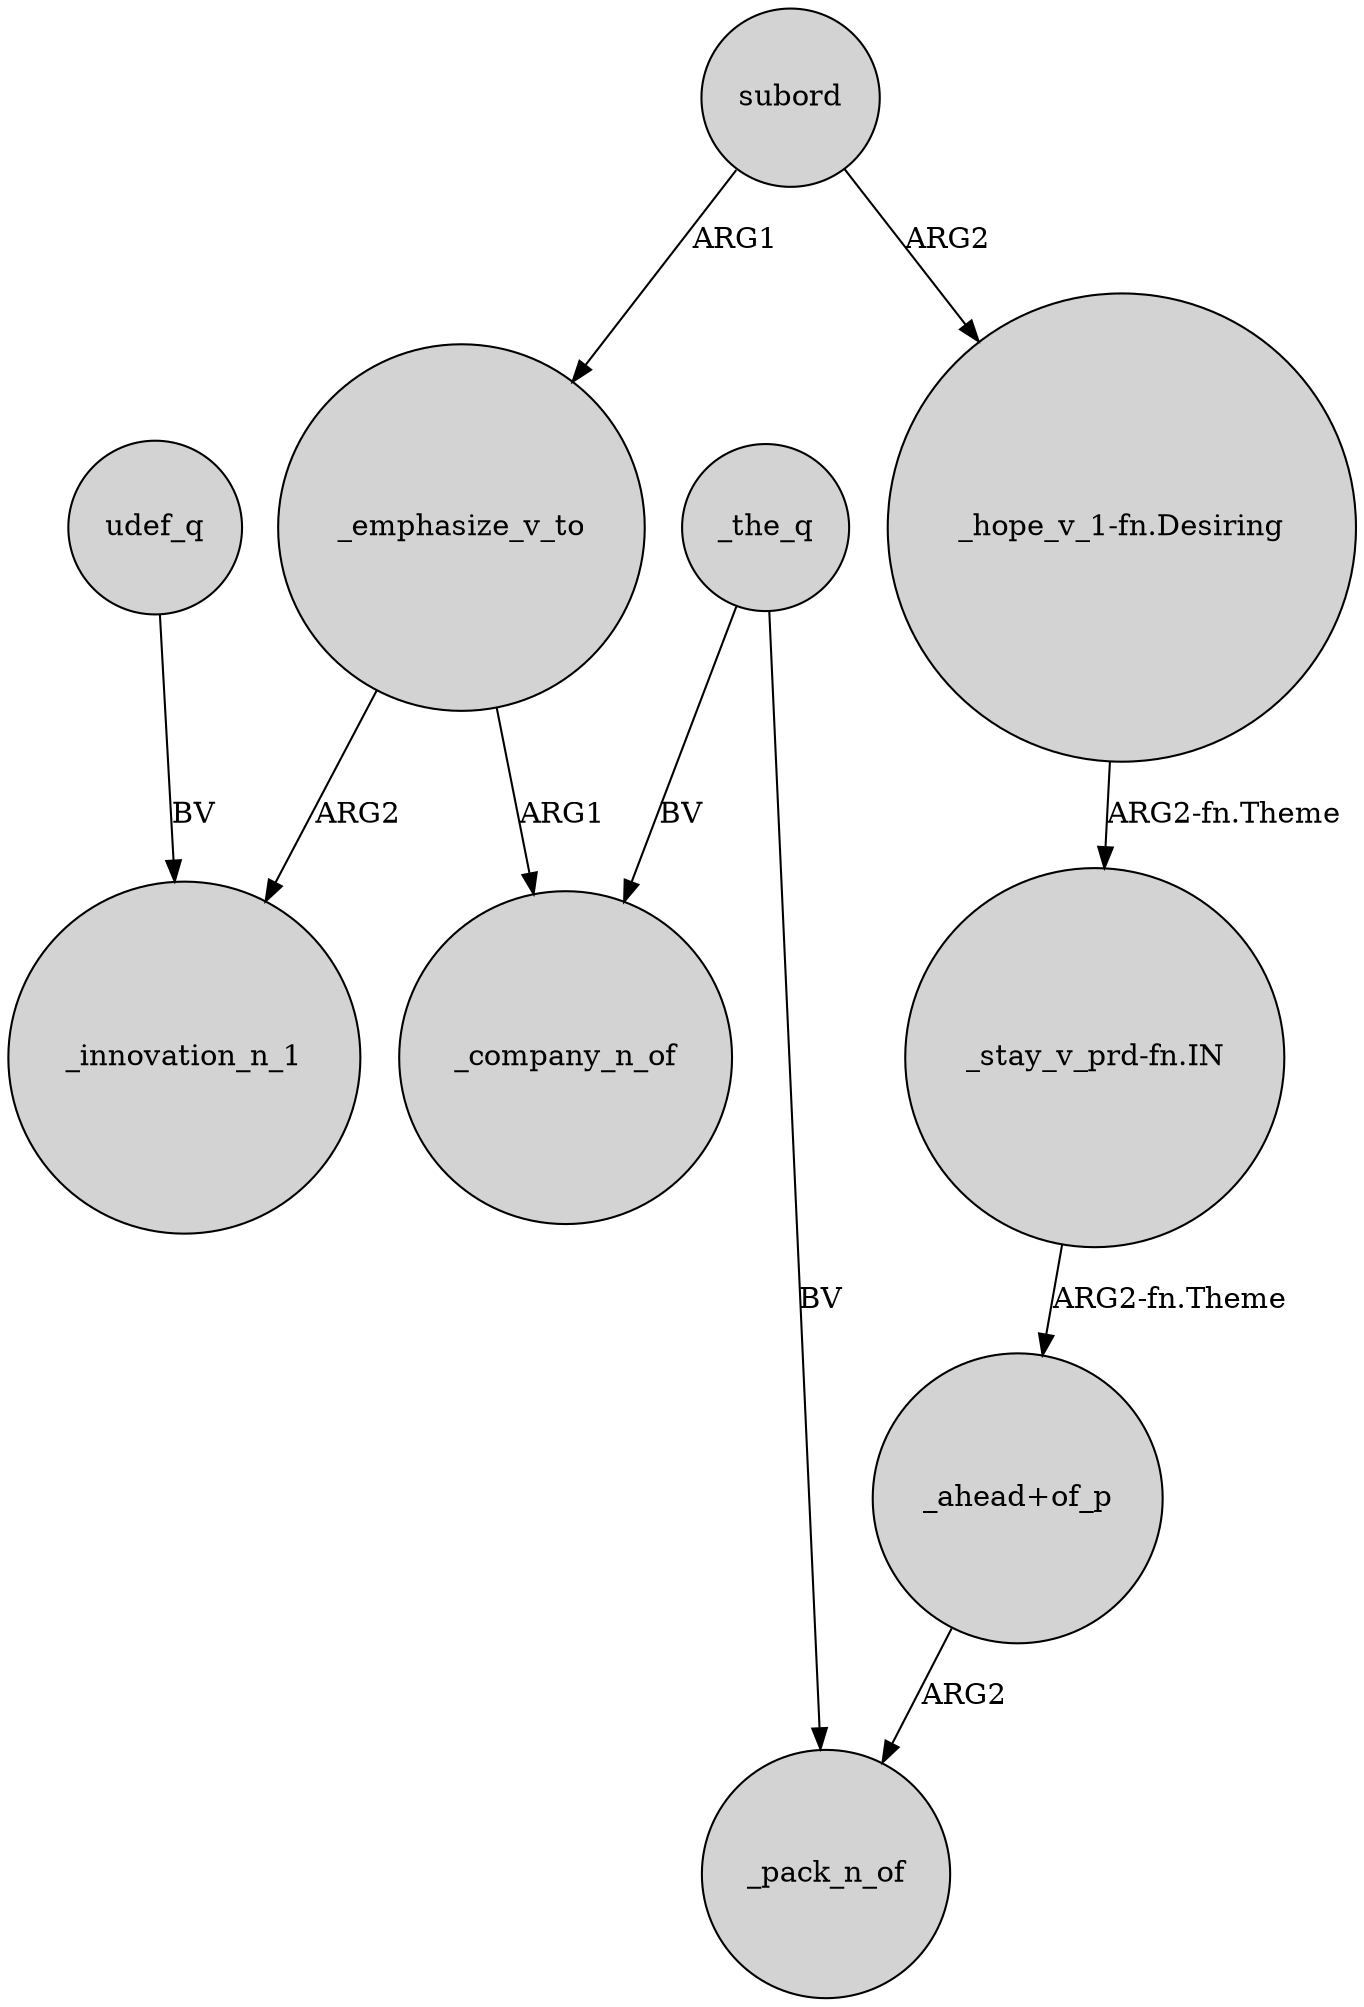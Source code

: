 digraph {
	node [shape=circle style=filled]
	udef_q -> _innovation_n_1 [label=BV]
	"_hope_v_1-fn.Desiring" -> "_stay_v_prd-fn.IN" [label="ARG2-fn.Theme"]
	"_ahead+of_p" -> _pack_n_of [label=ARG2]
	"_stay_v_prd-fn.IN" -> "_ahead+of_p" [label="ARG2-fn.Theme"]
	_emphasize_v_to -> _company_n_of [label=ARG1]
	subord -> "_hope_v_1-fn.Desiring" [label=ARG2]
	_the_q -> _pack_n_of [label=BV]
	_the_q -> _company_n_of [label=BV]
	_emphasize_v_to -> _innovation_n_1 [label=ARG2]
	subord -> _emphasize_v_to [label=ARG1]
}
